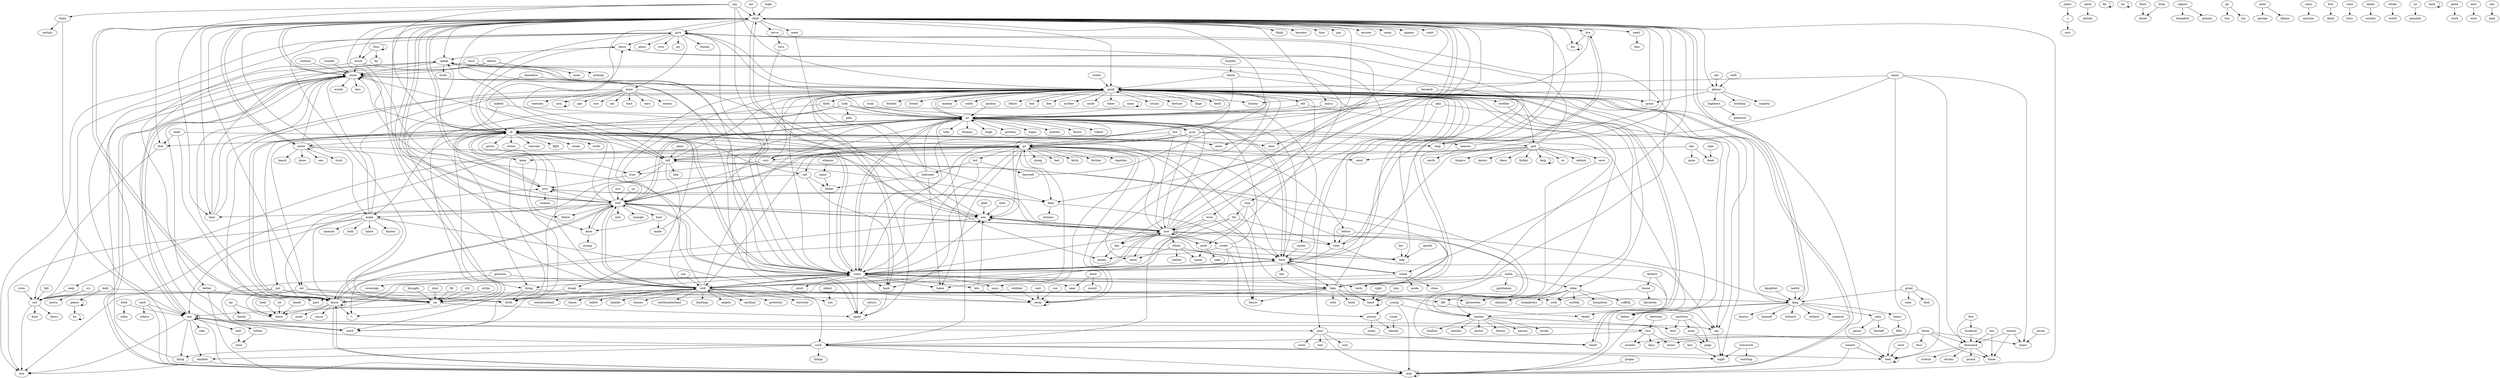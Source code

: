 digraph words {
 " shall "  ->  " find " [weight=90];
 " mine "  ->  " honour " [weight=79];
 " whats "  ->  " matter " [weight=76];
 " give "  ->  " leave " [weight=75];
 " good "  ->  " sir " [weight=74];
 " c "  ->  " sars " [weight=73];
 " shall "  ->  " go " [weight=71];
 " give "  ->  " hand " [weight=71];
 " once "  ->  " more " [weight=71];
 " ill "  ->  " tell " [weight=70];
 " even "  ->  " now " [weight=69];
 " ill "  ->  " make " [weight=63];
 " set "  ->  " down " [weight=63];
 " take "  ->  " leave " [weight=63];
 " very "  ->  " well " [weight=62];
 " shall "  ->  " make " [weight=61];
 " old "  ->  " man " [weight=57];
 " marry "  ->  " sir " [weight=56];
 " noble "  ->  " lord " [weight=56];
 " shall "  ->  " hear " [weight=56];
 " ill "  ->  " give " [weight=56];
 " god "  ->  " save " [weight=55];
 " hear "  ->  " speak " [weight=54];
 " well "  ->  " sir " [weight=54];
 " much "  ->  " more " [weight=52];
 " take "  ->  " up " [weight=51];
 " good "  ->  " master " [weight=50];
 " ill "  ->  " go " [weight=50];
 " shall "  ->  " know " [weight=50];
 " gracious "  ->  " lord " [weight=49];
 " know "  ->  " well " [weight=49];
 " come "  ->  " sir " [weight=49];
 " find "  ->  " out " [weight=48];
 " now "  ->  " sir " [weight=48];
 " pray "  ->  " sir " [weight=46];
 " good "  ->  " night " [weight=46];
 " shall "  ->  " never " [weight=44];
 " take "  ->  " away " [weight=44];
 " comes "  ->  " here " [weight=44];
 " well "  ->  " well " [weight=43];
 " sit "  ->  " down " [weight=43];
 " come "  ->  " go " [weight=42];
 " now "  ->  " good " [weight=42];
 " mark "  ->  " antony " [weight=42];
 " honest "  ->  " man " [weight=42];
 " fie "  ->  " fie " [weight=41];
 " one "  ->  " word " [weight=41];
 " duke "  ->  " york " [weight=41];
 " ha "  ->  " ha " [weight=41];
 " back "  ->  " again " [weight=41];
 " take "  ->  " heed " [weight=40];
 " ten "  ->  " thousand " [weight=39];
 " one "  ->  " another " [weight=38];
 " up "  ->  " down " [weight=38];
 " alas "  ->  " poor " [weight=37];
 " lord "  ->  " lord " [weight=36];
 " master "  ->  " brook " [weight=36];
 " shall "  ->  " come " [weight=36];
 " here "  ->  " come " [weight=36];
 " never "  ->  " saw " [weight=35];
 " go "  ->  " along " [weight=34];
 " go "  ->  " go " [weight=34];
 " come "  ->  " again " [weight=34];
 " till "  ->  " now " [weight=34];
 " see "  ->  " see " [weight=34];
 " one "  ->  " thing " [weight=33];
 " good "  ->  " lady " [weight=32];
 " well "  ->  " lord " [weight=32];
 " once "  ->  " again " [weight=32];
 " look "  ->  " here " [weight=32];
 " shall "  ->  " live " [weight=32];
 " mine "  ->  " eye " [weight=32];
 " here "  ->  " sir " [weight=31];
 " stand "  ->  " up " [weight=31];
 " come "  ->  " away " [weight=31];
 " well "  ->  " met " [weight=30];
 " shall "  ->  " die " [weight=30];
 " good "  ->  " faith " [weight=30];
 " last "  ->  " night " [weight=30];
 " very "  ->  " good " [weight=30];
 " come "  ->  " near " [weight=30];
 " well "  ->  " go " [weight=30];
 " hast "  ->  " done " [weight=30];
 " shall "  ->  " give " [weight=30];
 " good "  ->  " friends " [weight=30];
 " well "  ->  " enough " [weight=29];
 " make "  ->  " good " [weight=29];
 " ill "  ->  " bring " [weight=29];
 " seek "  ->  " out " [weight=29];
 " ill "  ->  " take " [weight=29];
 " such "  ->  " one " [weight=29];
 " pray "  ->  " god " [weight=29];
 " king "  ->  " henry " [weight=29];
 " speak "  ->  " more " [weight=29];
 " make "  ->  " haste " [weight=29];
 " flesh "  ->  " blood " [weight=29];
 " put "  ->  " up " [weight=29];
 " ill "  ->  " speak " [weight=28];
 " now "  ->  " now " [weight=28];
 " good "  ->  " friend " [weight=28];
 " lets "  ->  " see " [weight=28];
 " come "  ->  " lets " [weight=28];
 " good "  ->  " time " [weight=28];
 " ten "  ->  " times " [weight=28];
 " good "  ->  " man " [weight=28];
 " heaven "  ->  " earth " [weight=28];
 " sir "  ->  " toby " [weight=28];
 " master "  ->  " shallow " [weight=28];
 " now "  ->  " lord " [weight=27];
 " mistress "  ->  " ford " [weight=27];
 " good "  ->  " madam " [weight=27];
 " anne "  ->  " page " [weight=27];
 " sweet "  ->  " lady " [weight=27];
 " ant "  ->  " please " [weight=27];
 " sir "  ->  " thomas " [weight=27];
 " sir "  ->  " know " [weight=26];
 " pray "  ->  " go " [weight=26];
 " thousand "  ->  " ducats " [weight=26];
 " gods "  ->  " sake " [weight=26];
 " shall "  ->  " well " [weight=26];
 " mistress "  ->  " page " [weight=26];
 " master "  ->  " page " [weight=26];
 " young "  ->  " man " [weight=26];
 " such "  ->  " another " [weight=26];
 " nay "  ->  " good " [weight=26];
 " please "  ->  " grace " [weight=26];
 " sir "  ->  " shall " [weight=26];
 " mine "  ->  " ear " [weight=26];
 " pray "  ->  " tell " [weight=25];
 " god "  ->  " knows " [weight=25];
 " look "  ->  " pale " [weight=25];
 " lord "  ->  " hastings " [weight=25];
 " love "  ->  " love " [weight=25];
 " ill "  ->  " sworn " [weight=25];
 " well "  ->  " know " [weight=25];
 " ill "  ->  " keep " [weight=24];
 " time "  ->  " shall " [weight=24];
 " god "  ->  " bless " [weight=24];
 " two "  ->  " hours " [weight=24];
 " speak "  ->  " word " [weight=24];
 " ill "  ->  " follow " [weight=24];
 " thus "  ->  " far " [weight=24];
 " mine "  ->  " host " [weight=24];
 " day "  ->  " night " [weight=24];
 " king "  ->  " father " [weight=24];
 " long "  ->  " live " [weight=24];
 " shall "  ->  " more " [weight=24];
 " ill "  ->  " see " [weight=24];
 " away "  ->  " away " [weight=24];
 " hold "  ->  " up " [weight=24];
 " lord "  ->  " ill " [weight=24];
 " prince "  ->  " wales " [weight=23];
 " bear "  ->  " hence " [weight=23];
 " well "  ->  " ill " [weight=23];
 " sir "  ->  " sir " [weight=23];
 " please "  ->  " majesty " [weight=23];
 " god "  ->  " give " [weight=23];
 " mistress "  ->  " anne " [weight=23];
 " go "  ->  " tell " [weight=23];
 " give "  ->  " way " [weight=23];
 " lord "  ->  " angelo " [weight=23];
 " well "  ->  " done " [weight=23];
 " never "  ->  " see " [weight=23];
 " hear "  ->  " more " [weight=23];
 " come "  ->  " forth " [weight=23];
 " king "  ->  " richard " [weight=23];
 " come "  ->  " home " [weight=22];
 " never "  ->  " shall " [weight=22];
 " time "  ->  " come " [weight=22];
 " now "  ->  " see " [weight=22];
 " never "  ->  " come " [weight=22];
 " whats "  ->  " name " [weight=22];
 " thousand "  ->  " times " [weight=22];
 " bring "  ->  " forth " [weight=22];
 " here "  ->  " take " [weight=22];
 " speak "  ->  " truth " [weight=22];
 " come "  ->  " ill " [weight=22];
 " glad "  ->  " see " [weight=22];
 " well "  ->  " good " [weight=22];
 " gods "  ->  " name " [weight=22];
 " shall "  ->  " think " [weight=22];
 " fathers "  ->  " death " [weight=21];
 " go "  ->  " bed " [weight=21];
 " tell "  ->  " true " [weight=21];
 " whats "  ->  " news " [weight=21];
 " one "  ->  " man " [weight=21];
 " three "  ->  " thousand " [weight=21];
 " mine "  ->  " ears " [weight=21];
 " shall "  ->  " speak " [weight=21];
 " good "  ->  " old " [weight=21];
 " more "  ->  " more " [weight=21];
 " mine "  ->  " part " [weight=21];
 " god "  ->  " forbid " [weight=21];
 " lord "  ->  " sir " [weight=21];
 " never "  ->  " more " [weight=21];
 " here "  ->  " here " [weight=21];
 " go "  ->  " fetch " [weight=20];
 " come "  ->  " down " [weight=20];
 " shalt "  ->  " find " [weight=20];
 " sweet "  ->  " queen " [weight=20];
 " shall "  ->  " done " [weight=20];
 " go "  ->  " before " [weight=20];
 " now "  ->  " shall " [weight=20];
 " theres "  ->  " one " [weight=20];
 " nay "  ->  " come " [weight=20];
 " lord "  ->  " cardinal " [weight=20];
 " such "  ->  " man " [weight=20];
 " ere "  ->  " go " [weight=20];
 " now "  ->  " come " [weight=20];
 " pray "  ->  " now " [weight=20];
 " shall "  ->  " take " [weight=20];
 " john "  ->  " falstaff " [weight=20];
 " half "  ->  " hour " [weight=20];
 " nay "  ->  " ill " [weight=20];
 " hand "  ->  " hand " [weight=20];
 " very "  ->  " true " [weight=20];
 " stay "  ->  " here " [weight=20];
 " bring "  ->  " word " [weight=19];
 " lets "  ->  " go " [weight=19];
 " sir "  ->  " here " [weight=19];
 " come "  ->  " ways " [weight=19];
 " poor "  ->  " man " [weight=19];
 " know "  ->  " man " [weight=19];
 " thus "  ->  " much " [weight=19];
 " go "  ->  " see " [weight=19];
 " shall "  ->  " become " [weight=19];
 " good "  ->  " news " [weight=19];
 " beseech "  ->  " sir " [weight=19];
 " lay "  ->  " down " [weight=19];
 " lord "  ->  " know " [weight=19];
 " one "  ->  " day " [weight=19];
 " serve "  ->  " turn " [weight=19];
 " know "  ->  " know " [weight=19];
 " ill "  ->  " send " [weight=19];
 " humbly "  ->  " thank " [weight=19];
 " young "  ->  " prince " [weight=19];
 " lord "  ->  " protector " [weight=19];
 " mine "  ->  " enemy " [weight=19];
 " come "  ->  " bring " [weight=19];
 " ill "  ->  " call " [weight=19];
 " help "  ->  " help " [weight=19];
 " shall "  ->  " tell " [weight=19];
 " see "  ->  " now " [weight=19];
 " give "  ->  " good " [weight=19];
 " till "  ->  " come " [weight=19];
 " cast "  ->  " away " [weight=19];
 " save "  ->  " life " [weight=19];
 " such "  ->  " thing " [weight=19];
 " great "  ->  " king " [weight=19];
 " lets "  ->  " away " [weight=19];
 " go "  ->  " home " [weight=19];
 " within "  ->  " hour " [weight=19];
 " duke "  ->  " norfolk " [weight=18];
 " each "  ->  " one " [weight=18];
 " three "  ->  " four " [weight=18];
 " twenty "  ->  " times " [weight=18];
 " here "  ->  " lies " [weight=18];
 " faith "  ->  " sir " [weight=18];
 " signior "  ->  " benedick " [weight=18];
 " ill "  ->  " leave " [weight=18];
 " lord "  ->  " shall " [weight=18];
 " come "  ->  " know " [weight=18];
 " good "  ->  " day " [weight=18];
 " ph "  ->  " bus " [weight=18];
 " master "  ->  " slender " [weight=18];
 " peace "  ->  " peace " [weight=18];
 " thank "  ->  " god " [weight=18];
 " go "  ->  " seek " [weight=18];
 " put "  ->  " out " [weight=18];
 " shall "  ->  " stay " [weight=18];
 " cry "  ->  " mercy " [weight=18];
 " return "  ->  " again " [weight=18];
 " good "  ->  " father " [weight=18];
 " sweet "  ->  " lord " [weight=18];
 " run "  ->  " away " [weight=18];
 " shall "  ->  " meet " [weight=18];
 " shall "  ->  " much " [weight=18];
 " man "  ->  " good " [weight=18];
 " time "  ->  " day " [weight=18];
 " master "  ->  " doctor " [weight=18];
 " draw "  ->  " sword " [weight=18];
 " well "  ->  " shall " [weight=18];
 " ill "  ->  " prove " [weight=18];
 " king "  ->  " england " [weight=17];
 " good "  ->  " king " [weight=17];
 " shalt "  ->  " see " [weight=17];
 " give "  ->  " up " [weight=17];
 " true "  ->  " love " [weight=17];
 " bid "  ->  " come " [weight=17];
 " sir "  ->  " hugh " [weight=17];
 " know "  ->  " sir " [weight=17];
 " shall "  ->  " serve " [weight=17];
 " now "  ->  " speak " [weight=17];
 " thousand "  ->  " pound " [weight=17];
 " set "  ->  " up " [weight=17];
 " thousand "  ->  " crowns " [weight=17];
 " duke "  ->  " gloucester " [weight=17];
 " good "  ->  " sooth " [weight=17];
 " sir "  ->  " well " [weight=17];
 " much "  ->  " good " [weight=17];
 " call "  ->  " forth " [weight=17];
 " make "  ->  " one " [weight=17];
 " shall "  ->  " please " [weight=17];
 " shall "  ->  " bear " [weight=17];
 " god "  ->  " help " [weight=17];
 " ill "  ->  " never " [weight=17];
 " thats "  ->  " certain " [weight=17];
 " three "  ->  " years " [weight=17];
 " ill "  ->  " bear " [weight=17];
 " many "  ->  " years " [weight=17];
 " sir "  ->  " proteus " [weight=17];
 " see "  ->  " more " [weight=17];
 " honest "  ->  " men " [weight=17];
 " ill "  ->  " warrant " [weight=17];
 " master "  ->  " fenton " [weight=17];
 " shall "  ->  " lose " [weight=17];
 " make "  ->  " up " [weight=17];
 " go "  ->  " ways " [weight=17];
 " look "  ->  " sir " [weight=17];
 " sir "  ->  " come " [weight=17];
 " indeed "  ->  " sir " [weight=17];
 " theres "  ->  " more " [weight=17];
 " good "  ->  " fellow " [weight=16];
 " thank "  ->  " sir " [weight=16];
 " shall "  ->  " pay " [weight=16];
 " come "  ->  " good " [weight=16];
 " kiss "  ->  " hand " [weight=16];
 " know "  ->  " more " [weight=16];
 " see "  ->  " here " [weight=16];
 " done "  ->  " wrong " [weight=16];
 " know "  ->  " mind " [weight=16];
 " two "  ->  " days " [weight=16];
 " cry "  ->  " out " [weight=16];
 " right "  ->  " hand " [weight=16];
 " go "  ->  " ill " [weight=16];
 " two "  ->  " such " [weight=16];
 " good "  ->  " lords " [weight=16];
 " nay "  ->  " thats " [weight=16];
 " man "  ->  " speak " [weight=16];
 " good "  ->  " bad " [weight=16];
 " hither "  ->  " come " [weight=16];
 " set "  ->  " forth " [weight=16];
 " king "  ->  " henrys " [weight=16];
 " ill "  ->  " show " [weight=16];
 " sir "  ->  " pray " [weight=16];
 " beseech "  ->  " grace " [weight=16];
 " made "  ->  " good " [weight=16];
 " three "  ->  " times " [weight=16];
 " well "  ->  " come " [weight=16];
 " come "  ->  " shall " [weight=16];
 " go "  ->  " well " [weight=16];
 " noble "  ->  " duke " [weight=16];
 " twenty "  ->  " thousand " [weight=16];
 " speak "  ->  " again " [weight=16];
 " sir "  ->  " topas " [weight=16];
 " take "  ->  " hand " [weight=16];
 " five "  ->  " hundred " [weight=16];
 " well "  ->  " hear " [weight=16];
 " here "  ->  " hand " [weight=16];
 " come "  ->  " here " [weight=15];
 " one "  ->  " half " [weight=15];
 " duke "  ->  " humphrey " [weight=15];
 " sweet "  ->  " sir " [weight=15];
 " master "  ->  " ford " [weight=15];
 " god "  ->  " keep " [weight=15];
 " well "  ->  " see " [weight=15];
 " go "  ->  " sir " [weight=15];
 " fathers "  ->  " house " [weight=15];
 " word "  ->  " more " [weight=15];
 " come "  ->  " lord " [weight=15];
 " more "  ->  " words " [weight=15];
 " speak "  ->  " fair " [weight=15];
 " good "  ->  " den " [weight=15];
 " good "  ->  " heart " [weight=15];
 " duke "  ->  " suffolk " [weight=15];
 " know "  ->  " lord " [weight=15];
 " need "  ->  " fear " [weight=15];
 " saint "  ->  " george " [weight=15];
 " good "  ->  " mother " [weight=15];
 " good "  ->  " uncle " [weight=15];
 " know "  ->  " shall " [weight=15];
 " stand "  ->  " aside " [weight=15];
 " hes "  ->  " gone " [weight=15];
 " hold "  ->  " peace " [weight=15];
 " turn "  ->  " back " [weight=15];
 " never "  ->  " never " [weight=15];
 " lord "  ->  " warwick " [weight=15];
 " king "  ->  " shall " [weight=15];
 " even "  ->  " such " [weight=15];
 " never "  ->  " trust " [weight=15];
 " thousand "  ->  " men " [weight=15];
 " nay "  ->  " shall " [weight=15];
 " go "  ->  " call " [weight=15];
 " now "  ->  " time " [weight=15];
 " poor "  ->  " soul " [weight=15];
 " life "  ->  " death " [weight=15];
 " good "  ->  " good " [weight=15];
 " hope "  ->  " shall " [weight=15];
 " mine "  ->  " enemies " [weight=15];
 " good "  ->  " even " [weight=15];
 " man "  ->  " shall " [weight=15];
 " farewell "  ->  " good " [weight=15];
 " now "  ->  " go " [weight=15];
 " now "  ->  " news " [weight=15];
 " go "  ->  " hence " [weight=15];
 " now "  ->  " whats " [weight=15];
 " proper "  ->  " man " [weight=14];
 " caius "  ->  " marcius " [weight=14];
 " sir "  ->  " good " [weight=14];
 " came "  ->  " hither " [weight=14];
 " much "  ->  " love " [weight=14];
 " truly "  ->  " sir " [weight=14];
 " both "  ->  " sides " [weight=14];
 " pardon "  ->  " sir " [weight=14];
 " here "  ->  " lord " [weight=14];
 " up "  ->  " again " [weight=14];
 " please "  ->  " highness " [weight=14];
 " fair "  ->  " lady " [weight=14];
 " man "  ->  " man " [weight=14];
 " good "  ->  " cheer " [weight=14];
 " well "  ->  " more " [weight=14];
 " seven "  ->  " years " [weight=14];
 " twenty "  ->  " years " [weight=14];
 " noble "  ->  " father " [weight=14];
 " now "  ->  " gods " [weight=14];
 " god "  ->  " wi " [weight=14];
 " draw "  ->  " near " [weight=14];
 " old "  ->  " sir " [weight=14];
 " eldest "  ->  " son " [weight=14];
 " twere "  ->  " good " [weight=14];
 " john "  ->  " gaunt " [weight=14];
 " take "  ->  " hence " [weight=14];
 " lord "  ->  " westmoreland " [weight=14];
 " very "  ->  " heart " [weight=14];
 " keep "  ->  " word " [weight=14];
 " put "  ->  " down " [weight=14];
 " good "  ->  " cousin " [weight=14];
 " lord "  ->  " king " [weight=14];
 " come "  ->  " more " [weight=14];
 " god "  ->  " send " [weight=14];
 " sar "  ->  " shall " [weight=14];
 " ere "  ->  " long " [weight=14];
 " never "  ->  " heard " [weight=14];
 " noble "  ->  " gentleman " [weight=14];
 " go "  ->  " away " [weight=14];
 " go "  ->  " back " [weight=14];
 " lord "  ->  " york " [weight=14];
 " fall "  ->  " out " [weight=14];
 " come "  ->  " now " [weight=14];
 " welcome "  ->  " sir " [weight=14];
 " saint "  ->  " albans " [weight=14];
 " shes "  ->  " dead " [weight=14];
 " come "  ->  " back " [weight=14];
 " love "  ->  " well " [weight=14];
 " bid "  ->  " farewell " [weight=14];
 " three "  ->  " days " [weight=14];
 " come "  ->  " take " [weight=14];
 " kneel "  ->  " down " [weight=14];
 " signior "  ->  " gremio " [weight=14];
 " look "  ->  " comes " [weight=14];
 " here "  ->  " shall " [weight=14];
 " shall "  ->  " answer " [weight=14];
 " sir "  ->  " give " [weight=13];
 " ere "  ->  " come " [weight=13];
 " ye "  ->  " well " [weight=13];
 " now "  ->  " master " [weight=13];
 " lord "  ->  " timon " [weight=13];
 " lord "  ->  " talbot " [weight=13];
 " ill "  ->  " fight " [weight=13];
 " love "  ->  " bear " [weight=13];
 " beat "  ->  " down " [weight=13];
 " sir "  ->  " andrew " [weight=13];
 " tomorrow "  ->  " morning " [weight=13];
 " much "  ->  " better " [weight=13];
 " take "  ->  " good " [weight=13];
 " indeed "  ->  " lord " [weight=13];
 " many "  ->  " thousand " [weight=13];
 " till "  ->  " time " [weight=13];
 " put "  ->  " forth " [weight=13];
 " go "  ->  " bid " [weight=13];
 " brought "  ->  " up " [weight=13];
 " faith "  ->  " ill " [weight=13];
 " house "  ->  " lancaster " [weight=13];
 " lay "  ->  " hands " [weight=13];
 " good "  ->  " brother " [weight=13];
 " give "  ->  " away " [weight=13];
 " give "  ->  " over " [weight=13];
 " shut "  ->  " up " [weight=13];
 " cries "  ->  " out " [weight=13];
 " live "  ->  " die " [weight=13];
 " know "  ->  " love " [weight=13];
 " great "  ->  " men " [weight=13];
 " god "  ->  " defend " [weight=13];
 " foul "  ->  " fiend " [weight=13];
 " now "  ->  " fair " [weight=13];
 " more "  ->  " shall " [weight=13];
 " heaven "  ->  " shall " [weight=13];
 " henry "  ->  " fifth " [weight=13];
 " now "  ->  " lords " [weight=13];
 " live "  ->  " see " [weight=13];
 " well "  ->  " follow " [weight=13];
 " welcome "  ->  " hither " [weight=13];
 " lord "  ->  " well " [weight=13];
 " sir "  ->  " thurio " [weight=13];
 " before "  ->  " time " [weight=13];
 " go "  ->  " take " [weight=13];
 " look "  ->  " t " [weight=13];
 " lord "  ->  " hamlet " [weight=13];
 " tell "  ->  " good " [weight=13];
 " ill "  ->  " swear " [weight=13];
 " lord "  ->  " come " [weight=13];
 " go "  ->  " forth " [weight=13];
 " look "  ->  " up " [weight=13];
 " gracious "  ->  " sovereign " [weight=13];
 " sweet "  ->  " love " [weight=13];
 " wast "  ->  " born " [weight=13];
 " shalt "  ->  " know " [weight=13];
 " shall "  ->  " good " [weight=13];
 " stand "  ->  " close " [weight=13];
 " done "  ->  " well " [weight=13];
 " good "  ->  " word " [weight=13];
 " willt "  ->  " please " [weight=13];
 " one "  ->  " poor " [weight=13];
 " better "  ->  " man " [weight=13];
 " ill "  ->  " find " [weight=13];
 " shall "  ->  " need " [weight=13];
 " never "  ->  " knew " [weight=13];
 " bid "  ->  " welcome " [weight=13];
 " wise "  ->  " men " [weight=13];
 " master "  ->  " parson " [weight=13];
 " meet "  ->  " again " [weight=13];
 " lord "  ->  " son " [weight=13];
 " daughter "  ->  " king " [weight=13];
 " thane "  ->  " cawdor " [weight=13];
 " good "  ->  " fortune " [weight=13];
 " here "  ->  " stand " [weight=12];
 " before "  ->  " king " [weight=12];
 " good "  ->  " queen " [weight=12];
 " tell "  ->  " master " [weight=12];
 " shall "  ->  " set " [weight=12];
 " thats "  ->  " one " [weight=12];
 " now "  ->  " well " [weight=12];
 " live "  ->  " long " [weight=12];
 " come "  ->  " well " [weight=12];
 " know "  ->  " one " [weight=12];
 " make "  ->  " known " [weight=12];
 " know "  ->  " now " [weight=12];
 " tomorrow "  ->  " night " [weight=12];
 " well "  ->  " now " [weight=12];
 " king "  ->  " master " [weight=12];
 " man "  ->  " sir " [weight=12];
 " go "  ->  " way " [weight=12];
 " even "  ->  " here " [weight=12];
 " king "  ->  " himself " [weight=12];
 " king "  ->  " edward " [weight=12];
 " ho "  ->  " ho " [weight=12];
 " god "  ->  " forgive " [weight=12];
 " whole "  ->  " world " [weight=12];
 " go "  ->  " lord " [weight=12];
 " well "  ->  " make " [weight=12];
 " sweet "  ->  " prince " [weight=12];
 " each "  ->  " others " [weight=12];
 " one "  ->  " more " [weight=12];
 " between "  ->  " two " [weight=12];
 " thank "  ->  " good " [weight=12];
 " come "  ->  " speak " [weight=12];
 " drop "  ->  " blood " [weight=12];
 " one "  ->  " way " [weight=12];
 " shall "  ->  " marry " [weight=12];
 " call "  ->  " back " [weight=12];
 " sir "  ->  " robert " [weight=12];
 " whence "  ->  " came " [weight=12];
 " one "  ->  " two " [weight=12];
 " love "  ->  " ill " [weight=12];
 " ph "  ->  " nix " [weight=12];
 " go "  ->  " further " [weight=12];
 " make "  ->  " more " [weight=12];
 " such "  ->  " night " [weight=12];
 " out "  ->  " way " [weight=12];
 " come "  ->  " court " [weight=12];
 " arm "  ->  " arm " [weight=12];
 " give "  ->  " mine " [weight=12];
 " give "  ->  " joy " [weight=12];
 " thus "  ->  " thus " [weight=12];
 " theres "  ->  " none " [weight=12];
 " out "  ->  " door " [weight=12];
 " grace "  ->  " shall " [weight=12];
 " ist "  ->  " possible " [weight=12];
 " take "  ->  " note " [weight=12];
 " out "  ->  " doors " [weight=12];
 " more "  ->  " man " [weight=12];
 " go "  ->  " bear " [weight=12];
 " prince "  ->  " claudio " [weight=12];
 " many "  ->  " good " [weight=12];
 " three "  ->  " hours " [weight=12];
 " well "  ->  " leave " [weight=12];
 " shall "  ->  " seem " [weight=12];
 " more "  ->  " less " [weight=12];
 " good "  ->  " duke " [weight=12];
 " fill "  ->  " up " [weight=12];
 " give "  ->  " thanks " [weight=12];
 " great "  ->  " ones " [weight=12];
 " now "  ->  " tell " [weight=12];
 " eyes "  ->  " see " [weight=12];
 " hark "  ->  " hark " [weight=12];
 " tell "  ->  " know " [weight=12];
 " ill "  ->  " write " [weight=12];
 " ill "  ->  " put " [weight=12];
 " break "  ->  " out " [weight=12];
 " hundred "  ->  " thousand " [weight=12];
 " house "  ->  " york " [weight=12];
 " such "  ->  " things " [weight=12];
 " make "  ->  " such " [weight=12];
 " see "  ->  " t " [weight=12];
 " fair "  ->  " queen " [weight=12];
 " noble "  ->  " lords " [weight=12];
 " please "  ->  " lordship " [weight=12];
 " great "  ->  " deal " [weight=12];
 " julius "  ->  " c " [weight=12];
 " stay "  ->  " home " [weight=12];
 " gentle "  ->  " lady " [weight=12];
 " without "  ->  " more " [weight=12];
 " young "  ->  " master " [weight=12];
 " welcome "  ->  " good " [weight=12];
 " theres "  ->  " nothing " [weight=12];
 " alas "  ->  " sir " [weight=12];
 " make "  ->  " amends " [weight=12];
 " bear "  ->  " witness " [weight=12];
 " tell "  ->  " lord " [weight=12];
 " three "  ->  " months " [weight=12];
 " here "  ->  " good " [weight=12];
 " shall "  ->  " stand " [weight=12];
 " mine "  ->  " arm " [weight=12];
 " each "  ->  " man " [weight=11];
 " byr "  ->  " lady " [weight=11];
 " hast "  ->  " made " [weight=11];
 " duke "  ->  " clarence " [weight=11];
 " welcome "  ->  " home " [weight=11];
 " know "  ->  " cause " [weight=11];
 " come "  ->  " give " [weight=11];
 " sir "  ->  " ill " [weight=11];
 " trouble "  ->  " more " [weight=11];
 " anon "  ->  " anon " [weight=11];
 " sir "  ->  " very " [weight=11];
 " come "  ->  " lords " [weight=11];
 " use "  ->  " well " [weight=11];
 " stir "  ->  " up " [weight=11];
 " good "  ->  " liege " [weight=11];
 " therefore "  ->  " ill " [weight=11];
 " stay "  ->  " till " [weight=11];
 " ill "  ->  " neer " [weight=11];
 " many "  ->  " time " [weight=11];
 " pray "  ->  " come " [weight=11];
 " good "  ->  " grace " [weight=11];
 " brother "  ->  " gloucester " [weight=11];
 " lawful "  ->  " king " [weight=11];
 " tell "  ->  " tale " [weight=11];
 " men "  ->  " men " [weight=11];
 " piece "  ->  " work " [weight=11];
 " give "  ->  " place " [weight=11];
 " thing "  ->  " more " [weight=11];
 " duke "  ->  " humphreys " [weight=11];
 " leave "  ->  " speak " [weight=11];
 " another "  ->  " man " [weight=11];
 " east "  ->  " west " [weight=11];
 " highness "  ->  " pleasure " [weight=11];
 " pray "  ->  " heaven " [weight=11];
 " make "  ->  " way " [weight=11];
 " therefore "  ->  " good " [weight=11];
 " one "  ->  " one " [weight=11];
 " hes "  ->  " very " [weight=11];
 " heart "  ->  " good " [weight=11];
 " another "  ->  " way " [weight=11];
 " anon "  ->  " sir " [weight=11];
 " count "  ->  " claudio " [weight=11];
 " call "  ->  " hither " [weight=11];
 " leave "  ->  " here " [weight=11];
 " king "  ->  " john " [weight=11];
 " poor "  ->  " souls " [weight=11];
 " five "  ->  " thousand " [weight=11];
 " many "  ->  " men " [weight=11];
 " die "  ->  " die " [weight=11];
 " two "  ->  " months " [weight=11];
 " man "  ->  " more " [weight=11];
 " more "  ->  " one " [weight=11];
 " give "  ->  " out " [weight=11];
 " lord "  ->  " timons " [weight=11];
 " shall "  ->  " appear " [weight=11];
 " poor "  ->  " heart " [weight=11];
 " now "  ->  " sweet " [weight=11];
 " lord "  ->  " northumberland " [weight=11];
 " sea "  ->  " land " [weight=11];
 " more "  ->  " ill " [weight=11];
 " one "  ->  " side " [weight=11];
 " hes "  ->  " dead " [weight=11];
 " such "  ->  " men " [weight=11];
 " shall "  ->  " want " [weight=11];
 " take "  ->  " part " [weight=11];
 " hold "  ->  " out " [weight=11];
 " go "  ->  " together " [weight=11];
 " man "  ->  " know " [weight=11];
 " shall "  ->  " show " [weight=11];
 " ill "  ->  " come " [weight=11];
 " whither "  ->  " away " [weight=11];
 " take "  ->  " life " [weight=11];
 " good "  ->  " deed " [weight=11];
 " canst "  ->  " tell " [weight=11];
 " ere "  ->  " now " [weight=11];
 " strike "  ->  " up " [weight=11];
 " whats "  ->  " here " [weight=11];
 " good "  ->  " men " [weight=11];
 " come "  ->  " see " [weight=11];
 " nay "  ->  " hear " [weight=11];
 " bring "  ->  " away " [weight=11];
 " come "  ->  " within " [weight=11];
 " prove "  ->  " true " [weight=11];
 " good "  ->  " gods " [weight=11];
 " love "  ->  " woman " [weight=11];
 " pray "  ->  " good " [weight=11];
 " sir "  ->  " tell " [weight=11];
 " better "  ->  " part " [weight=11];
 " ill "  ->  " set " [weight=11];
 " break "  ->  " day " [weight=11];
 " yes "  ->  " lord " [weight=11];
 " shall "  ->  " love " [weight=11];
 " please "  ->  " honour " [weight=11];
 " lord "  ->  " good " [weight=11];
 " shall "  ->  " neer " [weight=11];
 " peace "  ->  " ho " [weight=11];
 " make "  ->  " bold " [weight=11];
 " both "  ->  " one " [weight=11];
 " shall "  ->  " break " [weight=11];
 " shall "  ->  " king " [weight=11];
 " alas "  ->  " day " [weight=11];
 " tell "  ->  " more " [weight=11];
 " shall "  ->  " bring " [weight=11];
 " love "  ->  " shall " [weight=11];
 " hear "  ->  " good " [weight=11];
 " more "  ->  " good " [weight=11];
 " lord "  ->  " gloucester " [weight=11];
 " stand "  ->  " here " [weight=11];
 " know "  ->  " t " [weight=11];
 " sir "  ->  " such " [weight=11];
 " well "  ->  " hast " [weight=11];
 " poor "  ->  " tom " [weight=11];
 " mine "  ->  " age " [weight=11];
}